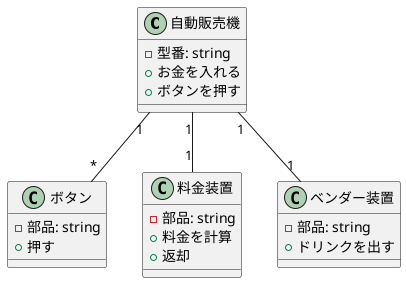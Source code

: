 @startuml 自動販売機
class 自動販売機 {
  - 型番: string
  + お金を入れる
  + ボタンを押す
}
class ボタン {
  - 部品: string
  + 押す
}

class 料金装置 {
  - 部品: string
  + 料金を計算
  + 返却
}

class ベンダー装置 {
    - 部品: string
    + ドリンクを出す
}

自動販売機 "1" -- "*" ボタン
自動販売機 "1" -- "1" 料金装置
自動販売機 "1" -- "1" ベンダー装置
@enduml